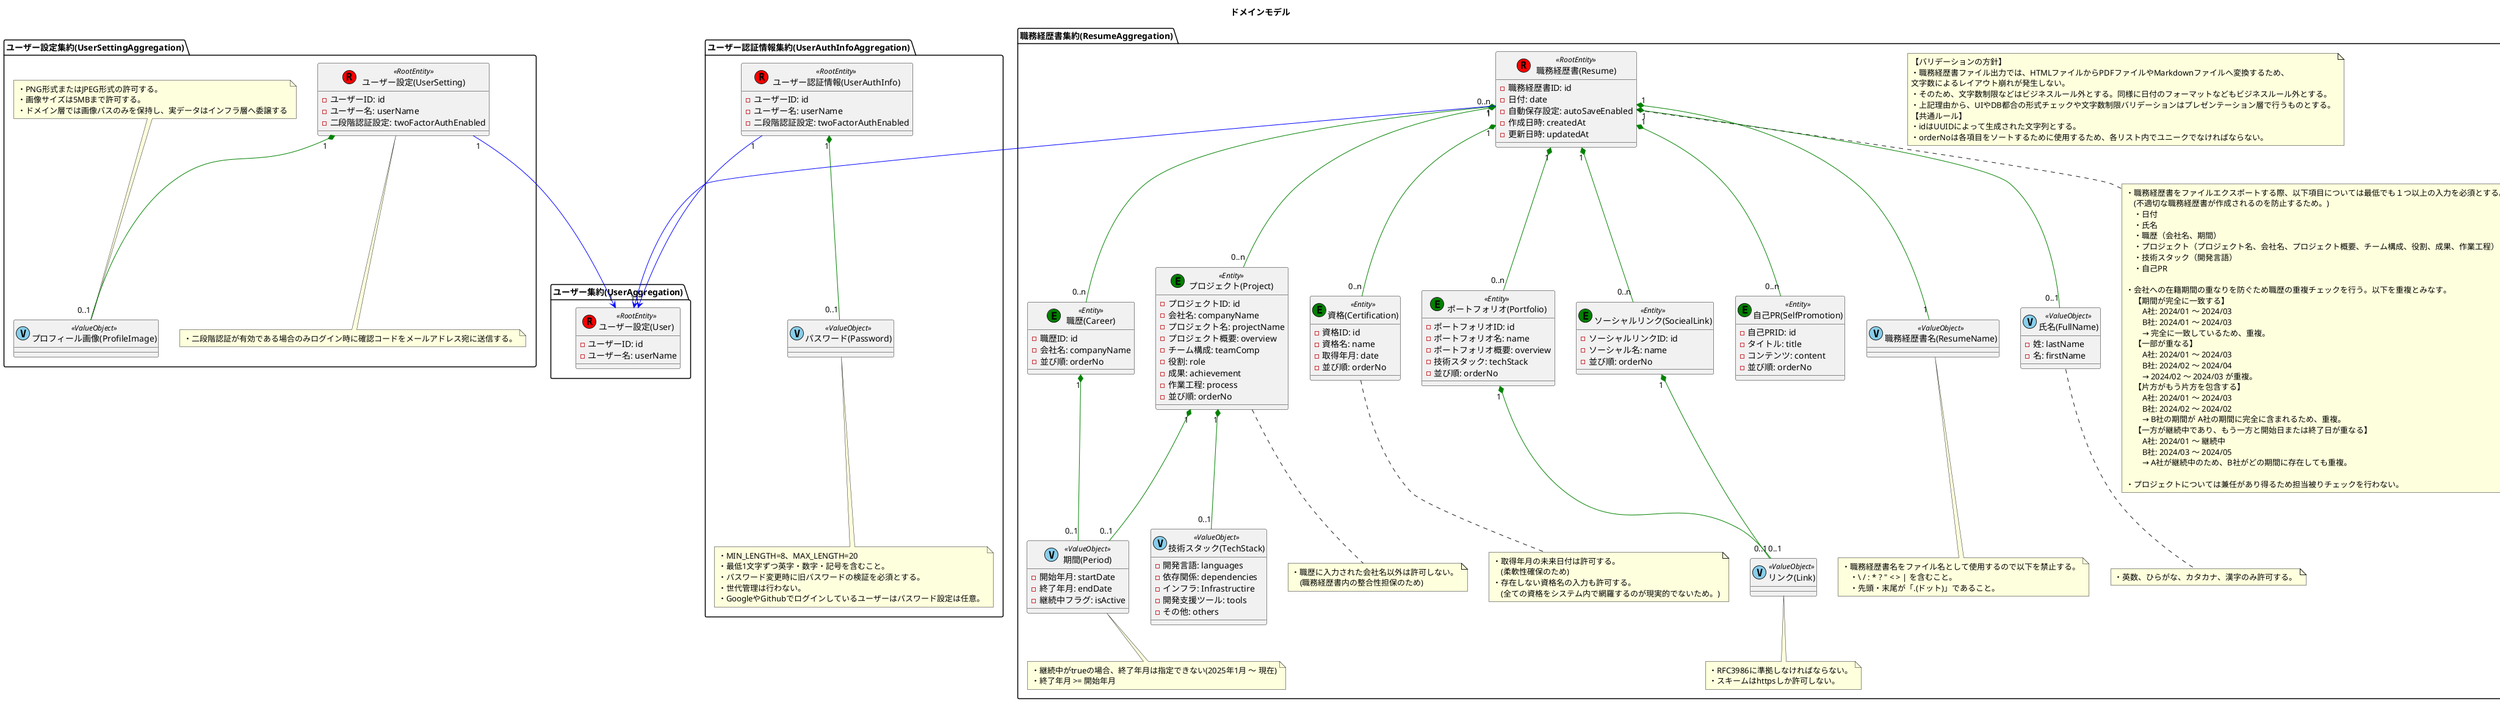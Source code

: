 @startuml ドメインモデル

title ドメインモデル

' left to right direction

' skinparam classAttributeIconSize 0

package "ユーザー設定集約(UserSettingAggregation)" as UserSettingAggregation {
    ' -------------------------------- エンティティの定義 --------------------------------
    class "ユーザー設定(UserSetting)" as UserSetting << (R,red) RootEntity >> {
        - ユーザーID: id
        - ユーザー名: userName
        - 二段階認証設定: twoFactorAuthEnabled
    }

    ' -------------------------------- 値オブジェクトの定義 --------------------------------
    class "プロフィール画像(ProfileImage)" as ProfileImage << (V, SkyBlue) ValueObject >> {
    }

    ' ------------------------------------ 関連線の定義 ------------------------------------
    UserSetting "1" *-down- "0..1" ProfileImage #Green

    ' ----------------------------- ビジネスルールや注釈の定義 -----------------------------
    note bottom of UserSetting
        ・二段階認証が有効である場合のみログイン時に確認コードをメールアドレス宛に送信する。
    end note

    note top of ProfileImage
        ・PNG形式またはJPEG形式の許可する。
        ・画像サイズは5MBまで許可する。
        ・ドメイン層では画像パスのみを保持し、実データはインフラ層へ委譲する
    end note
}

package "ユーザー集約(UserAggregation)" as UserAggregation {
    ' -------------------------------- エンティティの定義 --------------------------------
    class "ユーザー設定(User)" as User << (R,red) RootEntity >> {
        - ユーザーID: id
        - ユーザー名: userName
    }
}

package "ユーザー認証情報集約(UserAuthInfoAggregation)" as UserAuthInfoAggregation {
    ' -------------------------------- エンティティの定義 --------------------------------
    class "ユーザー認証情報(UserAuthInfo)" as UserAuthInfo << (R,red) RootEntity >> {
        - ユーザーID: id
        - ユーザー名: userName
        - 二段階認証設定: twoFactorAuthEnabled
    }

    ' -------------------------------- 値オブジェクトの定義 --------------------------------
    class "パスワード(Password)" as Password << (V, SkyBlue) ValueObject >> {
    }

    ' ------------------------------------ 関連線の定義 ------------------------------------
    UserAuthInfo "1" *-down- "0..1" Password #Green

    ' ----------------------------- ビジネスルールや注釈の定義 -----------------------------
    note bottom of Password
        ・MIN_LENGTH=8、MAX_LENGTH=20
        ・最低1文字ずつ英字・数字・記号を含むこと。
        ・パスワード変更時に旧パスワードの検証を必須とする。
        ・世代管理は行わない。
        ・GoogleやGithubでログインしているユーザーはパスワード設定は任意。
    end note
}

package "職務経歴書集約(ResumeAggregation)" as ResumeAggregation {

    note as CommonRules
        【バリデーションの方針】
        ・職務経歴書ファイル出力では、HTMLファイルからPDFファイルやMarkdownファイルへ変換するため、
        文字数によるレイアウト崩れが発生しない。
        ・そのため、文字数制限などはビジネスルール外とする。同様に日付のフォーマットなどもビジネスルール外とする。
        ・上記理由から、UIやDB都合の形式チェックや文字数制限バリデーションはプレゼンテーション層で行うものとする。
        【共通ルール】
        ・idはUUIDによって生成された文字列とする。
        ・orderNoは各項目をソートするために使用するため、各リスト内でユニークでなければならない。
    end note

    ' -------------------------------- エンティティの定義 --------------------------------
    class "職務経歴書(Resume)" as Resume << (R,red) RootEntity >> {
        - 職務経歴書ID: id
        - 日付: date
        - 自動保存設定: autoSaveEnabled
        - 作成日時: createdAt
        - 更新日時: updatedAt
    }

    class "職歴(Career)" as Career << (E,green) Entity >> {
        - 職歴ID: id
        - 会社名: companyName
        - 並び順: orderNo
    }

    class "プロジェクト(Project)" as Project << (E,green) Entity >> {
        - プロジェクトID: id
        - 会社名: companyName
        - プロジェクト名: projectName
        - プロジェクト概要: overview
        - チーム構成: teamComp
        - 役割: role
        - 成果: achievement
        - 作業工程: process
        - 並び順: orderNo
    }

    class "資格(Certification)" as Certification << (E,green) Entity >> {
        - 資格ID: id
        - 資格名: name
        - 取得年月: date
        - 並び順: orderNo
    }

    class "ポートフォリオ(Portfolio)" as Portfolio << (E,green) Entity >> {
        - ポートフォリオID: id
        - ポートフォリオ名: name
        - ポートフォリオ概要: overview
        - 技術スタック: techStack
        - 並び順: orderNo
    }

    class "ソーシャルリンク(SociealLink)" as SociealLink << (E,green) Entity >> {
        - ソーシャルリンクID: id
        - ソーシャル名: name
        - 並び順: orderNo
    }

    class "自己PR(SelfPromotion)" as SelfPromotion << (E,green) Entity >> {
        - 自己PRID: id
        - タイトル: title
        - コンテンツ: content
        - 並び順: orderNo
    }

    ' -------------------------------- 値オブジェクトの定義 --------------------------------
    class "職務経歴書名(ResumeName)" as ResumeName << (V, SkyBlue) ValueObject >> {
    }

    class "氏名(FullName)" as FullName << (V, SkyBlue) ValueObject >> {
        - 姓: lastName
        - 名: firstName
    }

    class "期間(Period)" as Period << (V, SkyBlue) ValueObject >> {
        - 開始年月: startDate
        - 終了年月: endDate
        - 継続中フラグ: isActive
    }

    class "リンク(Link)" as Link << (V, SkyBlue) ValueObject >> {
    }

    class "技術スタック(TechStack)" as TechStack << (V, SkyBlue) ValueObject >> {
        - 開発言語: languages
        - 依存関係: dependencies
        - インフラ: Infrastructire
        - 開発支援ツール: tools
        - その他: others
    }

    ' ------------------------------------ 関連線の定義 ------------------------------------
    Resume "1" *-down- "0..n" Career #Green
    Resume "1" *-down- "0..n" Project #Green
    Resume "1" *-down- "0..n" Certification #Green
    Resume "1" *-down- "0..n" Portfolio #Green
    Resume "1" *-down- "0..n" SociealLink #Green
    Resume "1" *-down- "0..n" SelfPromotion #Green
    Resume "1" *-down- "0..1" FullName #Green
    Resume "1" *-down- "1" ResumeName #Green
    Career "1" *-down- "0..1" Period #Green
    Project "1" *-down- "0..1" Period #Green
    Project "1" *-down- "0..1" TechStack #Green
    Portfolio "1" *-down- "0..1" Link #Green
    SociealLink "1" *-down- "0..1" Link #Green

    ' ----------------------------- ビジネスルールや注釈の定義 -----------------------------
    note bottom of Resume
        ・職務経歴書をファイルエクスポートする際、以下項目については最低でも１つ以上の入力を必須とする。
            (不適切な職務経歴書が作成されるのを防止するため。)
            ・日付
            ・氏名
            ・職歴（会社名、期間）
            ・プロジェクト（プロジェクト名、会社名、プロジェクト概要、チーム構成、役割、成果、作業工程）
            ・技術スタック（開発言語）
            ・自己PR

        ・会社への在籍期間の重なりを防ぐため職歴の重複チェックを行う。以下を重複とみなす。
            【期間が完全に一致する】
                A社: 2024/01 ～ 2024/03
                B社: 2024/01 ～ 2024/03
                → 完全に一致しているため、重複。
            【一部が重なる】
                A社: 2024/01 ～ 2024/03
                B社: 2024/02 ～ 2024/04
                → 2024/02 ～ 2024/03 が重複。
            【片方がもう片方を包含する】
                A社: 2024/01 ～ 2024/03
                B社: 2024/02 ～ 2024/02
                → B社の期間が A社の期間に完全に含まれるため、重複。
            【一方が継続中であり、もう一方と開始日または終了日が重なる】
                A社: 2024/01 ～ 継続中
                B社: 2024/03 ～ 2024/05
                → A社が継続中のため、B社がどの期間に存在しても重複。

        ・プロジェクトについては兼任があり得るため担当被りチェックを行わない。
    end note

    note bottom of Project
        ・職歴に入力された会社名以外は許可しない。
            (職務経歴書内の整合性担保のため)
    end note

    note bottom of Certification
        ・取得年月の未来日付は許可する。
            (柔軟性確保のため)
        ・存在しない資格名の入力も許可する。
            (全ての資格をシステム内で網羅するのが現実的でないため。)
    end note

    note bottom of ResumeName
        ・職務経歴書名をファイル名として使用するので以下を禁止する。
            ・\ / : * ? " < > | を含むこと。
            ・先頭・末尾が「.(ドット)」であること。
    end note

    note bottom of FullName
        ・英数、ひらがな、カタカナ、漢字のみ許可する。
    end note

    note bottom of Period
        ・継続中がtrueの場合、終了年月は指定できない(2025年1月 〜 現在)
        ・終了年月 >= 開始年月
    end note

    note bottom of Link
        ・RFC3986に準拠しなければならない。
        ・スキームはhttpsしか許可しない。
    end note
}

' ------------------------------------ 集約間の関連線の定義 ------------------------------------
UserSetting "1" --> "1" User #Blue
UserAuthInfo "1" --> "1" User #Blue
Resume "0..n" --> "1" User #Blue
